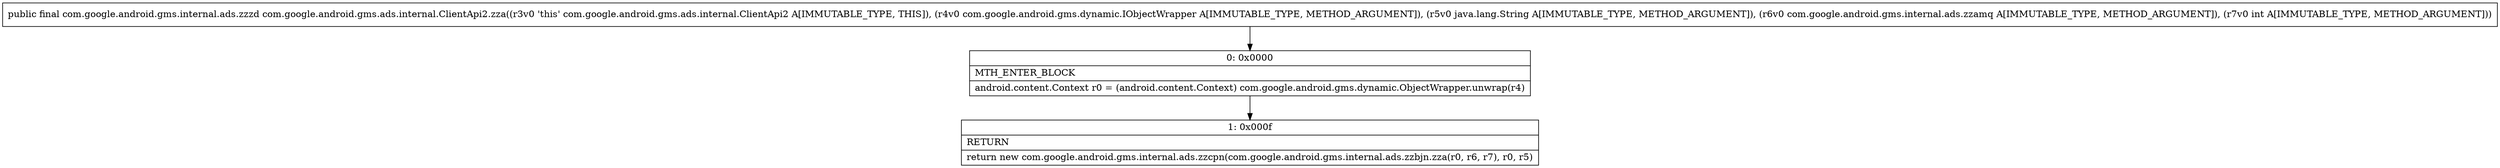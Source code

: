 digraph "CFG forcom.google.android.gms.ads.internal.ClientApi2.zza(Lcom\/google\/android\/gms\/dynamic\/IObjectWrapper;Ljava\/lang\/String;Lcom\/google\/android\/gms\/internal\/ads\/zzamq;I)Lcom\/google\/android\/gms\/internal\/ads\/zzzd;" {
Node_0 [shape=record,label="{0\:\ 0x0000|MTH_ENTER_BLOCK\l|android.content.Context r0 = (android.content.Context) com.google.android.gms.dynamic.ObjectWrapper.unwrap(r4)\l}"];
Node_1 [shape=record,label="{1\:\ 0x000f|RETURN\l|return new com.google.android.gms.internal.ads.zzcpn(com.google.android.gms.internal.ads.zzbjn.zza(r0, r6, r7), r0, r5)\l}"];
MethodNode[shape=record,label="{public final com.google.android.gms.internal.ads.zzzd com.google.android.gms.ads.internal.ClientApi2.zza((r3v0 'this' com.google.android.gms.ads.internal.ClientApi2 A[IMMUTABLE_TYPE, THIS]), (r4v0 com.google.android.gms.dynamic.IObjectWrapper A[IMMUTABLE_TYPE, METHOD_ARGUMENT]), (r5v0 java.lang.String A[IMMUTABLE_TYPE, METHOD_ARGUMENT]), (r6v0 com.google.android.gms.internal.ads.zzamq A[IMMUTABLE_TYPE, METHOD_ARGUMENT]), (r7v0 int A[IMMUTABLE_TYPE, METHOD_ARGUMENT])) }"];
MethodNode -> Node_0;
Node_0 -> Node_1;
}

